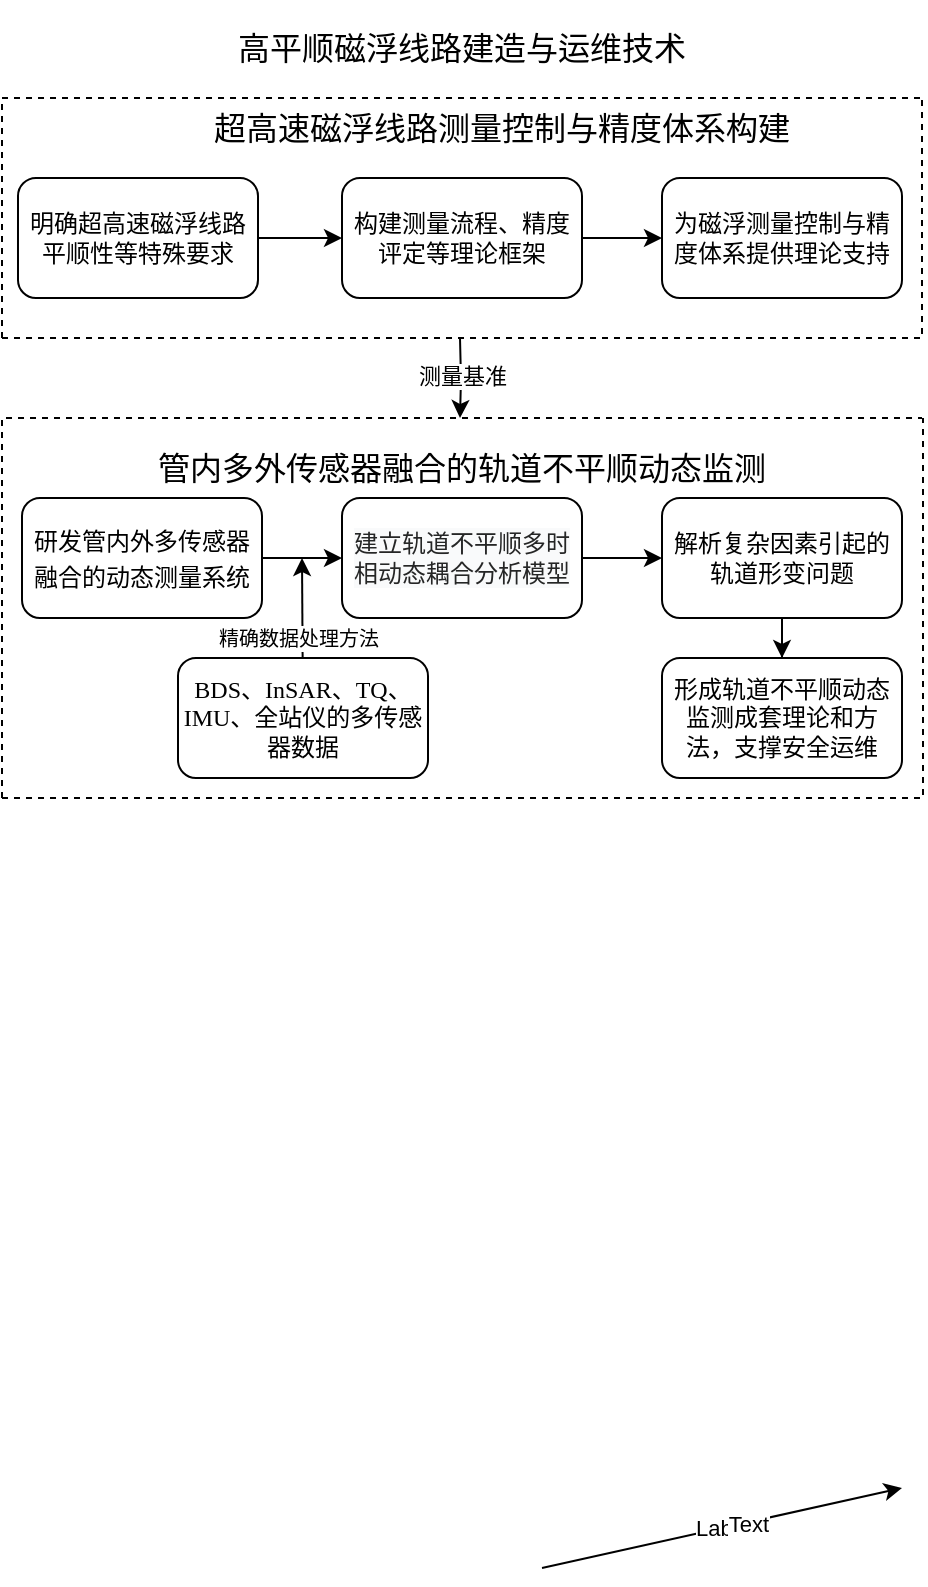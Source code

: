 <mxfile version="26.0.14">
  <diagram name="Page-1" id="ugnj6vP9ztlFU22MYtA7">
    <mxGraphModel dx="1554" dy="819" grid="1" gridSize="10" guides="1" tooltips="1" connect="1" arrows="1" fold="1" page="1" pageScale="1" pageWidth="827" pageHeight="1169" math="0" shadow="0">
      <root>
        <mxCell id="0" />
        <mxCell id="1" parent="0" />
        <mxCell id="xREA5gm83luH5El8yLYb-7" value="" style="edgeStyle=orthogonalEdgeStyle;rounded=0;orthogonalLoop=1;jettySize=auto;html=1;" edge="1" parent="1" source="xREA5gm83luH5El8yLYb-5">
          <mxGeometry relative="1" as="geometry">
            <mxPoint x="280" y="340" as="targetPoint" />
          </mxGeometry>
        </mxCell>
        <mxCell id="xREA5gm83luH5El8yLYb-12" value="" style="edgeStyle=orthogonalEdgeStyle;rounded=0;orthogonalLoop=1;jettySize=auto;html=1;" edge="1" parent="1" target="xREA5gm83luH5El8yLYb-11">
          <mxGeometry relative="1" as="geometry">
            <mxPoint x="400" y="340" as="sourcePoint" />
          </mxGeometry>
        </mxCell>
        <mxCell id="xREA5gm83luH5El8yLYb-36" value="" style="endArrow=classic;html=1;rounded=0;exitX=1;exitY=0.5;exitDx=0;exitDy=0;" edge="1" parent="1" target="xREA5gm83luH5El8yLYb-42">
          <mxGeometry relative="1" as="geometry">
            <mxPoint x="420" y="825" as="sourcePoint" />
            <mxPoint x="600" y="785" as="targetPoint" />
          </mxGeometry>
        </mxCell>
        <mxCell id="xREA5gm83luH5El8yLYb-37" value="Label" style="edgeLabel;resizable=0;html=1;;align=center;verticalAlign=middle;" connectable="0" vertex="1" parent="xREA5gm83luH5El8yLYb-36">
          <mxGeometry relative="1" as="geometry" />
        </mxCell>
        <mxCell id="xREA5gm83luH5El8yLYb-43" value="Text" style="edgeLabel;html=1;align=center;verticalAlign=middle;resizable=0;points=[];" vertex="1" connectable="0" parent="xREA5gm83luH5El8yLYb-36">
          <mxGeometry x="0.145" y="-1" relative="1" as="geometry">
            <mxPoint as="offset" />
          </mxGeometry>
        </mxCell>
        <mxCell id="xREA5gm83luH5El8yLYb-63" value="&lt;span style=&quot;font-size: 16px;&quot;&gt;&lt;font face=&quot;Helvetica&quot;&gt;超高速磁浮线路测量控制与精度体系构建&lt;/font&gt;&lt;/span&gt;" style="text;html=1;align=center;verticalAlign=middle;whiteSpace=wrap;rounded=0;" vertex="1" parent="1">
          <mxGeometry x="240" y="90" width="320" height="30" as="geometry" />
        </mxCell>
        <mxCell id="xREA5gm83luH5El8yLYb-64" value="&lt;span style=&quot;font-size: 12pt; line-height: 150%;&quot;&gt;&lt;font face=&quot;Helvetica&quot;&gt;管内多外传感器融合的轨道不平顺动态监测&lt;/font&gt;&lt;/span&gt;" style="text;html=1;align=center;verticalAlign=middle;whiteSpace=wrap;rounded=0;" vertex="1" parent="1">
          <mxGeometry x="220" y="260" width="320" height="30" as="geometry" />
        </mxCell>
        <mxCell id="xREA5gm83luH5El8yLYb-65" value="" style="edgeStyle=orthogonalEdgeStyle;rounded=0;orthogonalLoop=1;jettySize=auto;html=1;" edge="1" parent="1" source="xREA5gm83luH5El8yLYb-66" target="xREA5gm83luH5El8yLYb-68">
          <mxGeometry relative="1" as="geometry" />
        </mxCell>
        <mxCell id="xREA5gm83luH5El8yLYb-66" value="&lt;span style=&quot;text-align: left;&quot;&gt;明确超高速磁浮线路平顺性等特殊要求&lt;/span&gt;" style="rounded=1;whiteSpace=wrap;html=1;" vertex="1" parent="1">
          <mxGeometry x="158" y="130" width="120" height="60" as="geometry" />
        </mxCell>
        <mxCell id="xREA5gm83luH5El8yLYb-67" value="" style="edgeStyle=orthogonalEdgeStyle;rounded=0;orthogonalLoop=1;jettySize=auto;html=1;" edge="1" parent="1" source="xREA5gm83luH5El8yLYb-68" target="xREA5gm83luH5El8yLYb-71">
          <mxGeometry relative="1" as="geometry" />
        </mxCell>
        <mxCell id="xREA5gm83luH5El8yLYb-68" value="&lt;span style=&quot;text-align: left;&quot;&gt;构建测量流程、精度评定等理论框架&lt;/span&gt;" style="whiteSpace=wrap;html=1;rounded=1;" vertex="1" parent="1">
          <mxGeometry x="320" y="130" width="120" height="60" as="geometry" />
        </mxCell>
        <mxCell id="xREA5gm83luH5El8yLYb-69" style="edgeStyle=orthogonalEdgeStyle;rounded=0;orthogonalLoop=1;jettySize=auto;html=1;" edge="1" parent="1">
          <mxGeometry relative="1" as="geometry">
            <mxPoint x="379" y="250" as="targetPoint" />
            <mxPoint x="379" y="210" as="sourcePoint" />
          </mxGeometry>
        </mxCell>
        <mxCell id="xREA5gm83luH5El8yLYb-70" value="测量基准" style="edgeLabel;html=1;align=center;verticalAlign=middle;resizable=0;points=[];" vertex="1" connectable="0" parent="xREA5gm83luH5El8yLYb-69">
          <mxGeometry x="-0.095" relative="1" as="geometry">
            <mxPoint as="offset" />
          </mxGeometry>
        </mxCell>
        <mxCell id="xREA5gm83luH5El8yLYb-71" value="&lt;span style=&quot;text-align: left;&quot;&gt;为磁浮测量控制与精度体系提供理论&lt;/span&gt;&lt;span style=&quot;color: light-dark(rgb(0, 0, 0), rgb(255, 255, 255)); text-align: left; background-color: transparent;&quot;&gt;支持&lt;/span&gt;" style="whiteSpace=wrap;html=1;rounded=1;" vertex="1" parent="1">
          <mxGeometry x="480" y="130" width="120" height="60" as="geometry" />
        </mxCell>
        <mxCell id="xREA5gm83luH5El8yLYb-72" value="" style="edgeStyle=orthogonalEdgeStyle;rounded=0;orthogonalLoop=1;jettySize=auto;html=1;" edge="1" parent="1" source="xREA5gm83luH5El8yLYb-73" target="xREA5gm83luH5El8yLYb-75">
          <mxGeometry relative="1" as="geometry" />
        </mxCell>
        <mxCell id="xREA5gm83luH5El8yLYb-73" value="&lt;span style=&quot;line-height: 150%;&quot;&gt;&lt;font&gt;研发管内外多传感器融合的动态测量系统&lt;/font&gt;&lt;/span&gt;" style="rounded=1;whiteSpace=wrap;html=1;" vertex="1" parent="1">
          <mxGeometry x="160" y="290" width="120" height="60" as="geometry" />
        </mxCell>
        <mxCell id="xREA5gm83luH5El8yLYb-74" value="" style="edgeStyle=orthogonalEdgeStyle;rounded=0;orthogonalLoop=1;jettySize=auto;html=1;" edge="1" parent="1" source="xREA5gm83luH5El8yLYb-75" target="xREA5gm83luH5El8yLYb-77">
          <mxGeometry relative="1" as="geometry" />
        </mxCell>
        <mxCell id="xREA5gm83luH5El8yLYb-75" value="&lt;span style=&quot;color: rgba(0, 0, 0, 0.85); font-family: Inter, -apple-system, BlinkMacSystemFont, &amp;quot;Segoe UI&amp;quot;, &amp;quot;SF Pro SC&amp;quot;, &amp;quot;SF Pro Display&amp;quot;, &amp;quot;SF Pro Icons&amp;quot;, &amp;quot;PingFang SC&amp;quot;, &amp;quot;Hiragino Sans GB&amp;quot;, &amp;quot;Microsoft YaHei&amp;quot;, &amp;quot;Helvetica Neue&amp;quot;, Helvetica, Arial, sans-serif; text-align: left; background-color: rgb(249, 250, 251);&quot;&gt;&lt;font&gt;建立轨道不平顺多时相动态耦合分析模型&lt;/font&gt;&lt;/span&gt;" style="rounded=1;whiteSpace=wrap;html=1;" vertex="1" parent="1">
          <mxGeometry x="320" y="290" width="120" height="60" as="geometry" />
        </mxCell>
        <mxCell id="xREA5gm83luH5El8yLYb-76" value="" style="edgeStyle=orthogonalEdgeStyle;rounded=0;orthogonalLoop=1;jettySize=auto;html=1;" edge="1" parent="1" source="xREA5gm83luH5El8yLYb-77" target="xREA5gm83luH5El8yLYb-78">
          <mxGeometry relative="1" as="geometry" />
        </mxCell>
        <mxCell id="xREA5gm83luH5El8yLYb-77" value="解析复杂因素引起的轨道形变问题" style="rounded=1;whiteSpace=wrap;html=1;" vertex="1" parent="1">
          <mxGeometry x="480" y="290" width="120" height="60" as="geometry" />
        </mxCell>
        <mxCell id="xREA5gm83luH5El8yLYb-78" value="&lt;font&gt;形成轨道不平顺动态监测成套理论和方法，支撑安全运维&lt;/font&gt;" style="rounded=1;whiteSpace=wrap;html=1;" vertex="1" parent="1">
          <mxGeometry x="480" y="370" width="120" height="60" as="geometry" />
        </mxCell>
        <mxCell id="xREA5gm83luH5El8yLYb-79" value="&lt;font&gt;&lt;span style=&quot;font-family: &amp;quot;Times New Roman&amp;quot;, serif;&quot;&gt;BDS、InSAR、TQ、IMU、全站仪的多传感器数据&lt;/span&gt;&lt;/font&gt;" style="rounded=1;whiteSpace=wrap;html=1;" vertex="1" parent="1">
          <mxGeometry x="238" y="370" width="125" height="60" as="geometry" />
        </mxCell>
        <mxCell id="xREA5gm83luH5El8yLYb-80" value="" style="endArrow=classic;html=1;rounded=0;" edge="1" parent="1" source="xREA5gm83luH5El8yLYb-79">
          <mxGeometry relative="1" as="geometry">
            <mxPoint x="306" y="595" as="sourcePoint" />
            <mxPoint x="300" y="320" as="targetPoint" />
          </mxGeometry>
        </mxCell>
        <mxCell id="xREA5gm83luH5El8yLYb-81" value="&lt;font style=&quot;font-size: 10px;&quot;&gt;精确数据处理方法&lt;/font&gt;" style="edgeLabel;html=1;align=center;verticalAlign=middle;resizable=0;points=[];" vertex="1" connectable="0" parent="xREA5gm83luH5El8yLYb-80">
          <mxGeometry x="0.012" y="2" relative="1" as="geometry">
            <mxPoint y="15" as="offset" />
          </mxGeometry>
        </mxCell>
        <mxCell id="xREA5gm83luH5El8yLYb-82" value="" style="endArrow=none;dashed=1;html=1;rounded=0;" edge="1" parent="1">
          <mxGeometry width="50" height="50" relative="1" as="geometry">
            <mxPoint x="150" y="210" as="sourcePoint" />
            <mxPoint x="610" y="90" as="targetPoint" />
            <Array as="points">
              <mxPoint x="610" y="210" />
            </Array>
          </mxGeometry>
        </mxCell>
        <mxCell id="xREA5gm83luH5El8yLYb-83" value="" style="endArrow=none;dashed=1;html=1;rounded=0;" edge="1" parent="1">
          <mxGeometry width="50" height="50" relative="1" as="geometry">
            <mxPoint x="150" y="210" as="sourcePoint" />
            <mxPoint x="610" y="90" as="targetPoint" />
            <Array as="points">
              <mxPoint x="150" y="90" />
            </Array>
          </mxGeometry>
        </mxCell>
        <mxCell id="xREA5gm83luH5El8yLYb-84" value="" style="endArrow=none;dashed=1;html=1;rounded=0;" edge="1" parent="1">
          <mxGeometry width="50" height="50" relative="1" as="geometry">
            <mxPoint x="150" y="440" as="sourcePoint" />
            <mxPoint x="610.5" y="250" as="targetPoint" />
            <Array as="points">
              <mxPoint x="610.5" y="440" />
            </Array>
          </mxGeometry>
        </mxCell>
        <mxCell id="xREA5gm83luH5El8yLYb-85" value="" style="endArrow=none;dashed=1;html=1;rounded=0;" edge="1" parent="1">
          <mxGeometry width="50" height="50" relative="1" as="geometry">
            <mxPoint x="150" y="440" as="sourcePoint" />
            <mxPoint x="610" y="250" as="targetPoint" />
            <Array as="points">
              <mxPoint x="150" y="250" />
            </Array>
          </mxGeometry>
        </mxCell>
        <mxCell id="xREA5gm83luH5El8yLYb-86" value="&lt;p&gt;&lt;span style=&quot;font-size: 12pt; line-height: 150%; background: rgb(255, 255, 255);&quot;&gt;高平顺磁浮线路建造与运维技术&lt;/span&gt;&lt;/p&gt;" style="text;html=1;align=center;verticalAlign=middle;whiteSpace=wrap;rounded=0;" vertex="1" parent="1">
          <mxGeometry x="150" y="50" width="460" height="30" as="geometry" />
        </mxCell>
      </root>
    </mxGraphModel>
  </diagram>
</mxfile>
